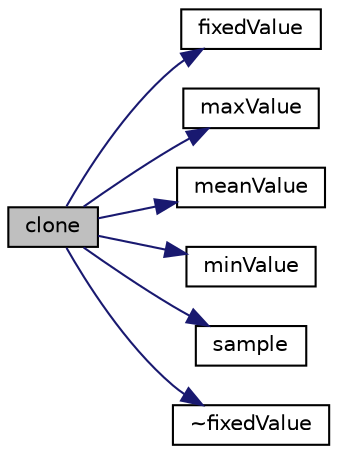 digraph "clone"
{
  bgcolor="transparent";
  edge [fontname="Helvetica",fontsize="10",labelfontname="Helvetica",labelfontsize="10"];
  node [fontname="Helvetica",fontsize="10",shape=record];
  rankdir="LR";
  Node1 [label="clone",height=0.2,width=0.4,color="black", fillcolor="grey75", style="filled", fontcolor="black"];
  Node1 -> Node2 [color="midnightblue",fontsize="10",style="solid",fontname="Helvetica"];
  Node2 [label="fixedValue",height=0.2,width=0.4,color="black",URL="$a00850.html#a053bac31b5d5861b50e822dae3197d0f",tooltip="Construct from components. "];
  Node1 -> Node3 [color="midnightblue",fontsize="10",style="solid",fontname="Helvetica"];
  Node3 [label="maxValue",height=0.2,width=0.4,color="black",URL="$a00850.html#acc56df1ac939ffeb9540d5ec04abefbd",tooltip="Return the maximum value. "];
  Node1 -> Node4 [color="midnightblue",fontsize="10",style="solid",fontname="Helvetica"];
  Node4 [label="meanValue",height=0.2,width=0.4,color="black",URL="$a00850.html#af35410e6efb59f2dfe919b640f386ef5",tooltip="Return the mean value. "];
  Node1 -> Node5 [color="midnightblue",fontsize="10",style="solid",fontname="Helvetica"];
  Node5 [label="minValue",height=0.2,width=0.4,color="black",URL="$a00850.html#aeaa8822b024660fda7e7e5f4fe09bc08",tooltip="Return the minimum value. "];
  Node1 -> Node6 [color="midnightblue",fontsize="10",style="solid",fontname="Helvetica"];
  Node6 [label="sample",height=0.2,width=0.4,color="black",URL="$a00850.html#a9ec6aab91de68ef55e5220f87bf47ae0",tooltip="Sample the distributionModel. "];
  Node1 -> Node7 [color="midnightblue",fontsize="10",style="solid",fontname="Helvetica"];
  Node7 [label="~fixedValue",height=0.2,width=0.4,color="black",URL="$a00850.html#a7b97f1478754ea7fe72cec3d76e53618",tooltip="Destructor. "];
}
